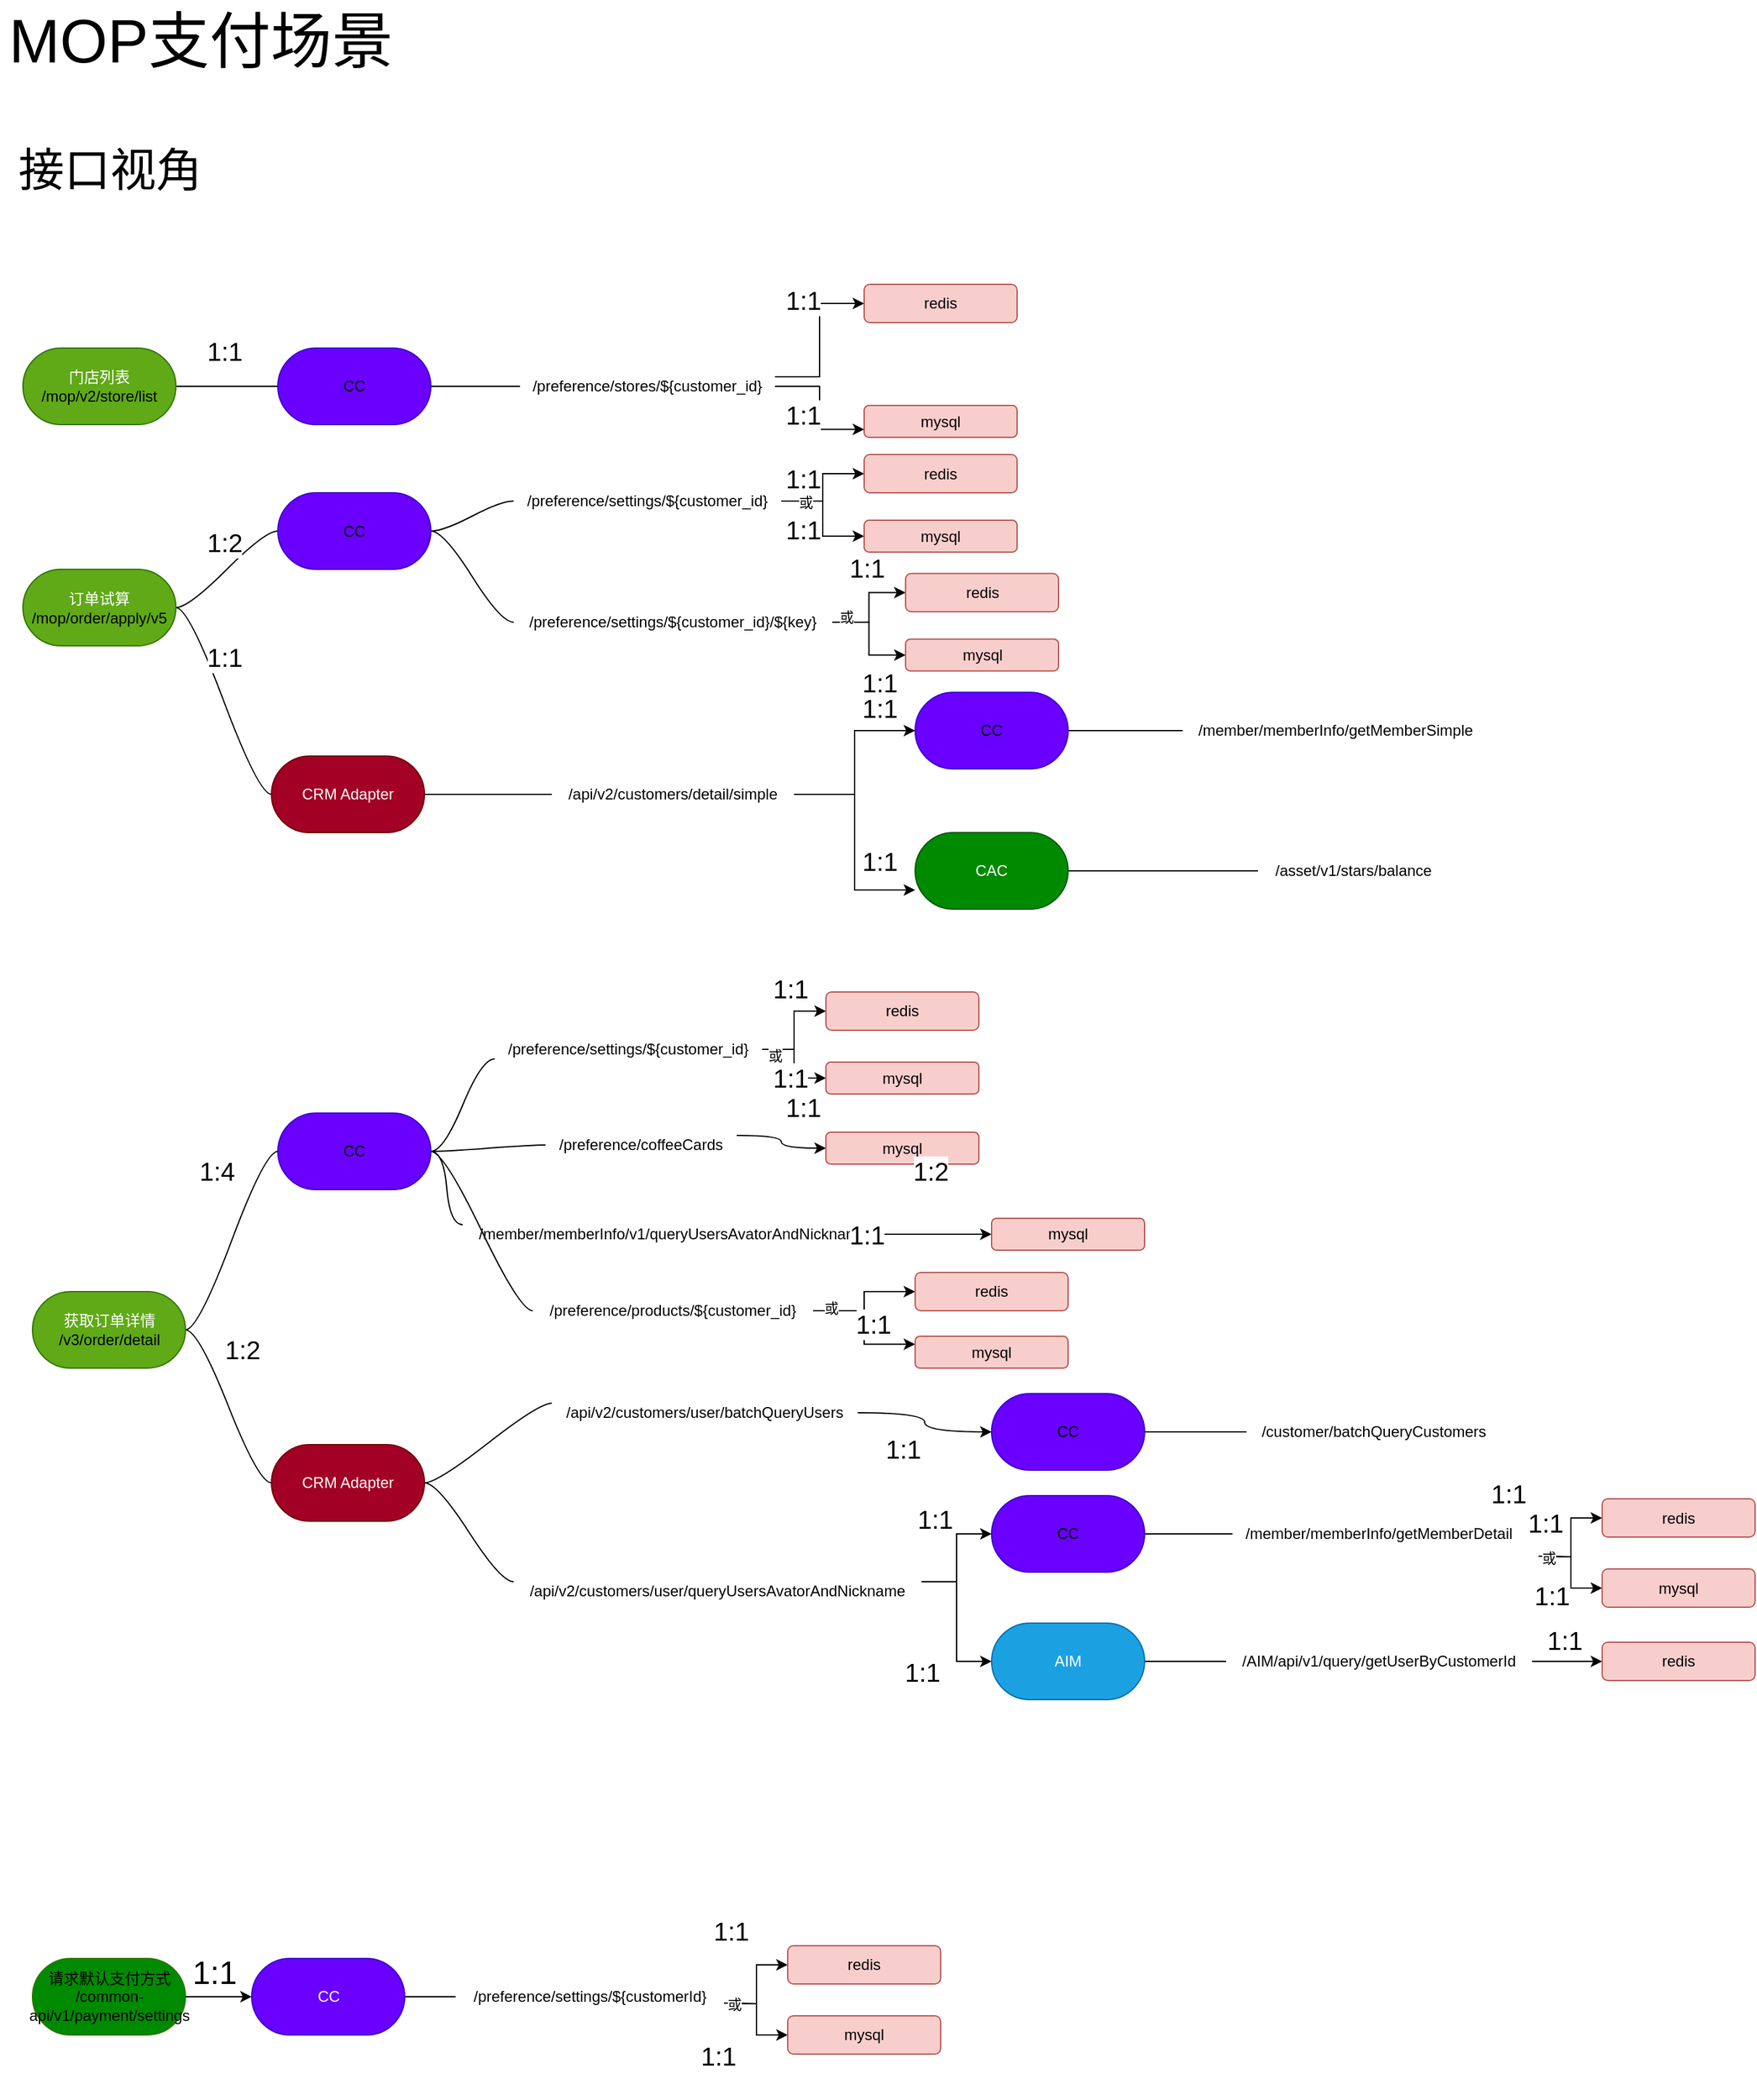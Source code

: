 <mxfile version="24.4.13" type="device">
  <diagram name="第 1 页" id="s1IzWjxTzua_djQo3Kcs">
    <mxGraphModel dx="2405" dy="-143" grid="1" gridSize="10" guides="1" tooltips="1" connect="1" arrows="1" fold="1" page="1" pageScale="1" pageWidth="827" pageHeight="1169" math="0" shadow="0">
      <root>
        <mxCell id="0" />
        <mxCell id="1" parent="0" />
        <mxCell id="RQ_CZgVm_nvkwywkjvJy-1" value="&lt;font style=&quot;font-size: 48px;&quot;&gt;MOP支付场景&lt;/font&gt;" style="text;strokeColor=none;fillColor=none;align=left;verticalAlign=middle;spacingLeft=4;spacingRight=4;overflow=hidden;points=[[0,0.5],[1,0.5]];portConstraint=eastwest;rotatable=0;whiteSpace=wrap;html=1;" vertex="1" parent="1">
          <mxGeometry x="-767.5" y="1277" width="347.5" height="63" as="geometry" />
        </mxCell>
        <mxCell id="RQ_CZgVm_nvkwywkjvJy-2" value="&lt;font style=&quot;font-size: 36px;&quot;&gt;接口视角&lt;/font&gt;" style="text;html=1;align=center;verticalAlign=middle;resizable=0;points=[];autosize=1;strokeColor=none;fillColor=none;" vertex="1" parent="1">
          <mxGeometry x="-767.5" y="1380" width="170" height="60" as="geometry" />
        </mxCell>
        <mxCell id="RQ_CZgVm_nvkwywkjvJy-5" value="" style="edgeStyle=entityRelationEdgeStyle;rounded=0;orthogonalLoop=1;jettySize=auto;html=1;startArrow=none;endArrow=none;segment=10;curved=1;sourcePerimeterSpacing=0;targetPerimeterSpacing=0;" edge="1" parent="1" source="RQ_CZgVm_nvkwywkjvJy-3" target="RQ_CZgVm_nvkwywkjvJy-4">
          <mxGeometry relative="1" as="geometry" />
        </mxCell>
        <mxCell id="RQ_CZgVm_nvkwywkjvJy-3" value="门店列表&lt;div&gt;&lt;font color=&quot;#000000&quot;&gt;/mop/v2/store/list&lt;/font&gt;&lt;/div&gt;" style="whiteSpace=wrap;html=1;rounded=1;arcSize=50;align=center;verticalAlign=middle;strokeWidth=1;autosize=0;spacing=4;treeFolding=1;treeMoving=1;newEdgeStyle={&quot;edgeStyle&quot;:&quot;entityRelationEdgeStyle&quot;,&quot;startArrow&quot;:&quot;none&quot;,&quot;endArrow&quot;:&quot;none&quot;,&quot;segment&quot;:10,&quot;curved&quot;:1,&quot;sourcePerimeterSpacing&quot;:0,&quot;targetPerimeterSpacing&quot;:0};strokeColor=#2D7600;fontFamily=Helvetica;fontSize=12;fontColor=#ffffff;fillColor=#60a917;" vertex="1" parent="1">
          <mxGeometry x="-750" y="1550" width="120" height="60" as="geometry" />
        </mxCell>
        <mxCell id="RQ_CZgVm_nvkwywkjvJy-7" value="" style="edgeStyle=entityRelationEdgeStyle;rounded=0;orthogonalLoop=1;jettySize=auto;html=1;startArrow=none;endArrow=none;segment=10;curved=1;sourcePerimeterSpacing=0;targetPerimeterSpacing=0;" edge="1" parent="1" source="RQ_CZgVm_nvkwywkjvJy-4" target="RQ_CZgVm_nvkwywkjvJy-6">
          <mxGeometry relative="1" as="geometry" />
        </mxCell>
        <mxCell id="RQ_CZgVm_nvkwywkjvJy-4" value="CC" style="whiteSpace=wrap;html=1;rounded=1;arcSize=50;align=center;verticalAlign=middle;strokeWidth=1;autosize=0;spacing=4;treeFolding=1;treeMoving=1;newEdgeStyle={&quot;edgeStyle&quot;:&quot;entityRelationEdgeStyle&quot;,&quot;startArrow&quot;:&quot;none&quot;,&quot;endArrow&quot;:&quot;none&quot;,&quot;segment&quot;:10,&quot;curved&quot;:1,&quot;sourcePerimeterSpacing&quot;:0,&quot;targetPerimeterSpacing&quot;:0};strokeColor=#3700CC;fontFamily=Helvetica;fontSize=12;fontColor=#000000;fillColor=#6a00ff;" vertex="1" parent="1">
          <mxGeometry x="-550" y="1550" width="120" height="60" as="geometry" />
        </mxCell>
        <mxCell id="RQ_CZgVm_nvkwywkjvJy-11" style="edgeStyle=orthogonalEdgeStyle;rounded=0;orthogonalLoop=1;jettySize=auto;html=1;exitX=1;exitY=0.25;exitDx=0;exitDy=0;entryX=0;entryY=0.5;entryDx=0;entryDy=0;" edge="1" parent="1" source="RQ_CZgVm_nvkwywkjvJy-6" target="RQ_CZgVm_nvkwywkjvJy-9">
          <mxGeometry relative="1" as="geometry" />
        </mxCell>
        <mxCell id="RQ_CZgVm_nvkwywkjvJy-22" style="edgeStyle=orthogonalEdgeStyle;rounded=0;orthogonalLoop=1;jettySize=auto;html=1;exitX=1;exitY=0.5;exitDx=0;exitDy=0;entryX=0;entryY=0.75;entryDx=0;entryDy=0;" edge="1" parent="1" source="RQ_CZgVm_nvkwywkjvJy-6" target="RQ_CZgVm_nvkwywkjvJy-21">
          <mxGeometry relative="1" as="geometry" />
        </mxCell>
        <mxCell id="RQ_CZgVm_nvkwywkjvJy-6" value="/preference/stores/${customer_id}" style="text;html=1;align=center;verticalAlign=middle;whiteSpace=wrap;rounded=0;fontFamily=Helvetica;fontSize=12;fontColor=#000000;autosize=1;" vertex="1" parent="1">
          <mxGeometry x="-360" y="1565" width="200" height="30" as="geometry" />
        </mxCell>
        <mxCell id="RQ_CZgVm_nvkwywkjvJy-8" value="&lt;span style=&quot;font-size: 20px;&quot;&gt;1:1&lt;/span&gt;" style="edgeLabel;html=1;align=center;verticalAlign=middle;resizable=0;points=[];" vertex="1" connectable="0" parent="1">
          <mxGeometry x="-624.131" y="2140.0" as="geometry">
            <mxPoint x="32" y="-588" as="offset" />
          </mxGeometry>
        </mxCell>
        <mxCell id="RQ_CZgVm_nvkwywkjvJy-9" value="redis" style="rounded=1;whiteSpace=wrap;html=1;fillColor=#f8cecc;strokeColor=#b85450;" vertex="1" parent="1">
          <mxGeometry x="-90" y="1500" width="120" height="30" as="geometry" />
        </mxCell>
        <mxCell id="RQ_CZgVm_nvkwywkjvJy-20" value="&lt;span style=&quot;font-size: 20px;&quot;&gt;1:1&lt;/span&gt;" style="edgeLabel;html=1;align=center;verticalAlign=middle;resizable=0;points=[];" vertex="1" connectable="0" parent="1">
          <mxGeometry x="-170.001" y="2100.0" as="geometry">
            <mxPoint x="32" y="-588" as="offset" />
          </mxGeometry>
        </mxCell>
        <mxCell id="RQ_CZgVm_nvkwywkjvJy-21" value="mysql" style="rounded=1;whiteSpace=wrap;html=1;fillColor=#f8cecc;strokeColor=#b85450;" vertex="1" parent="1">
          <mxGeometry x="-90" y="1595" width="120" height="25" as="geometry" />
        </mxCell>
        <mxCell id="RQ_CZgVm_nvkwywkjvJy-26" style="edgeStyle=entityRelationEdgeStyle;rounded=0;orthogonalLoop=1;jettySize=auto;html=1;startArrow=none;endArrow=none;segment=10;curved=1;sourcePerimeterSpacing=0;targetPerimeterSpacing=0;exitX=1;exitY=0.5;exitDx=0;exitDy=0;entryX=0;entryY=0.5;entryDx=0;entryDy=0;" edge="1" parent="1" source="RQ_CZgVm_nvkwywkjvJy-23" target="RQ_CZgVm_nvkwywkjvJy-24">
          <mxGeometry relative="1" as="geometry" />
        </mxCell>
        <mxCell id="RQ_CZgVm_nvkwywkjvJy-27" style="edgeStyle=entityRelationEdgeStyle;rounded=0;orthogonalLoop=1;jettySize=auto;html=1;startArrow=none;endArrow=none;segment=10;curved=1;sourcePerimeterSpacing=0;targetPerimeterSpacing=0;exitX=1;exitY=0.5;exitDx=0;exitDy=0;entryX=0;entryY=0.5;entryDx=0;entryDy=0;" edge="1" parent="1" source="RQ_CZgVm_nvkwywkjvJy-23" target="RQ_CZgVm_nvkwywkjvJy-25">
          <mxGeometry relative="1" as="geometry" />
        </mxCell>
        <mxCell id="RQ_CZgVm_nvkwywkjvJy-23" value="&lt;div&gt;订单试算&lt;br&gt;&lt;font color=&quot;#000000&quot;&gt;/mop/order/apply/v5&lt;/font&gt;&lt;br&gt;&lt;/div&gt;" style="whiteSpace=wrap;html=1;rounded=1;arcSize=50;align=center;verticalAlign=middle;strokeWidth=1;autosize=0;spacing=4;treeFolding=1;treeMoving=1;newEdgeStyle={&quot;edgeStyle&quot;:&quot;entityRelationEdgeStyle&quot;,&quot;startArrow&quot;:&quot;none&quot;,&quot;endArrow&quot;:&quot;none&quot;,&quot;segment&quot;:10,&quot;curved&quot;:1,&quot;sourcePerimeterSpacing&quot;:0,&quot;targetPerimeterSpacing&quot;:0};strokeColor=#2D7600;fontFamily=Helvetica;fontSize=12;fontColor=#ffffff;fillColor=#60a917;" vertex="1" parent="1">
          <mxGeometry x="-750" y="1723.5" width="120" height="60" as="geometry" />
        </mxCell>
        <mxCell id="RQ_CZgVm_nvkwywkjvJy-32" style="edgeStyle=entityRelationEdgeStyle;rounded=0;orthogonalLoop=1;jettySize=auto;html=1;startArrow=none;endArrow=none;segment=10;curved=1;sourcePerimeterSpacing=0;targetPerimeterSpacing=0;exitX=1;exitY=0.5;exitDx=0;exitDy=0;entryX=0;entryY=0.5;entryDx=0;entryDy=0;" edge="1" parent="1" source="RQ_CZgVm_nvkwywkjvJy-24" target="RQ_CZgVm_nvkwywkjvJy-30">
          <mxGeometry relative="1" as="geometry" />
        </mxCell>
        <mxCell id="RQ_CZgVm_nvkwywkjvJy-33" style="edgeStyle=entityRelationEdgeStyle;rounded=0;orthogonalLoop=1;jettySize=auto;html=1;startArrow=none;endArrow=none;segment=10;curved=1;sourcePerimeterSpacing=0;targetPerimeterSpacing=0;exitX=1;exitY=0.5;exitDx=0;exitDy=0;" edge="1" parent="1" source="RQ_CZgVm_nvkwywkjvJy-24" target="RQ_CZgVm_nvkwywkjvJy-31">
          <mxGeometry relative="1" as="geometry" />
        </mxCell>
        <mxCell id="RQ_CZgVm_nvkwywkjvJy-24" value="CC" style="whiteSpace=wrap;html=1;rounded=1;arcSize=50;align=center;verticalAlign=middle;strokeWidth=1;autosize=0;spacing=4;treeFolding=1;treeMoving=1;newEdgeStyle={&quot;edgeStyle&quot;:&quot;entityRelationEdgeStyle&quot;,&quot;startArrow&quot;:&quot;none&quot;,&quot;endArrow&quot;:&quot;none&quot;,&quot;segment&quot;:10,&quot;curved&quot;:1,&quot;sourcePerimeterSpacing&quot;:0,&quot;targetPerimeterSpacing&quot;:0};strokeColor=#3700CC;fontFamily=Helvetica;fontSize=12;fontColor=#000000;fillColor=#6a00ff;" vertex="1" parent="1">
          <mxGeometry x="-550" y="1663.5" width="120" height="60" as="geometry" />
        </mxCell>
        <mxCell id="RQ_CZgVm_nvkwywkjvJy-60" style="edgeStyle=entityRelationEdgeStyle;rounded=0;orthogonalLoop=1;jettySize=auto;html=1;startArrow=none;endArrow=none;segment=10;curved=1;sourcePerimeterSpacing=0;targetPerimeterSpacing=0;exitX=1;exitY=0.5;exitDx=0;exitDy=0;entryX=0;entryY=0.5;entryDx=0;entryDy=0;" edge="1" parent="1" source="RQ_CZgVm_nvkwywkjvJy-25" target="RQ_CZgVm_nvkwywkjvJy-59">
          <mxGeometry relative="1" as="geometry" />
        </mxCell>
        <mxCell id="RQ_CZgVm_nvkwywkjvJy-25" value="CRM Adapter" style="whiteSpace=wrap;html=1;rounded=1;arcSize=50;align=center;verticalAlign=middle;strokeWidth=1;autosize=0;spacing=4;treeFolding=1;treeMoving=1;newEdgeStyle={&quot;edgeStyle&quot;:&quot;entityRelationEdgeStyle&quot;,&quot;startArrow&quot;:&quot;none&quot;,&quot;endArrow&quot;:&quot;none&quot;,&quot;segment&quot;:10,&quot;curved&quot;:1,&quot;sourcePerimeterSpacing&quot;:0,&quot;targetPerimeterSpacing&quot;:0};strokeColor=#6F0000;fontFamily=Helvetica;fontSize=12;fontColor=#ffffff;fillColor=#a20025;" vertex="1" parent="1">
          <mxGeometry x="-555" y="1870" width="120" height="60" as="geometry" />
        </mxCell>
        <mxCell id="RQ_CZgVm_nvkwywkjvJy-28" value="&lt;span style=&quot;font-size: 20px;&quot;&gt;1:2&lt;/span&gt;" style="edgeLabel;html=1;align=center;verticalAlign=middle;resizable=0;points=[];" vertex="1" connectable="0" parent="1">
          <mxGeometry x="-624.131" y="2290.0" as="geometry">
            <mxPoint x="32" y="-588" as="offset" />
          </mxGeometry>
        </mxCell>
        <mxCell id="RQ_CZgVm_nvkwywkjvJy-29" value="&lt;span style=&quot;font-size: 20px;&quot;&gt;1:1&lt;/span&gt;" style="edgeLabel;html=1;align=center;verticalAlign=middle;resizable=0;points=[];" vertex="1" connectable="0" parent="1">
          <mxGeometry x="-624.131" y="2380.0" as="geometry">
            <mxPoint x="32" y="-588" as="offset" />
          </mxGeometry>
        </mxCell>
        <mxCell id="RQ_CZgVm_nvkwywkjvJy-36" style="edgeStyle=orthogonalEdgeStyle;rounded=0;orthogonalLoop=1;jettySize=auto;html=1;exitX=1;exitY=0.5;exitDx=0;exitDy=0;entryX=0;entryY=0.5;entryDx=0;entryDy=0;" edge="1" parent="1" source="RQ_CZgVm_nvkwywkjvJy-30" target="RQ_CZgVm_nvkwywkjvJy-34">
          <mxGeometry relative="1" as="geometry" />
        </mxCell>
        <mxCell id="RQ_CZgVm_nvkwywkjvJy-39" style="edgeStyle=orthogonalEdgeStyle;rounded=0;orthogonalLoop=1;jettySize=auto;html=1;exitX=1;exitY=0.5;exitDx=0;exitDy=0;" edge="1" parent="1" source="RQ_CZgVm_nvkwywkjvJy-30" target="RQ_CZgVm_nvkwywkjvJy-35">
          <mxGeometry relative="1" as="geometry" />
        </mxCell>
        <mxCell id="RQ_CZgVm_nvkwywkjvJy-43" value="或" style="edgeLabel;html=1;align=center;verticalAlign=middle;resizable=0;points=[];" vertex="1" connectable="0" parent="RQ_CZgVm_nvkwywkjvJy-39">
          <mxGeometry x="-0.617" y="-1" relative="1" as="geometry">
            <mxPoint x="1" as="offset" />
          </mxGeometry>
        </mxCell>
        <mxCell id="RQ_CZgVm_nvkwywkjvJy-30" value="/preference/settings/${customer_id}" style="text;html=1;align=center;verticalAlign=middle;whiteSpace=wrap;rounded=0;fontFamily=Helvetica;fontSize=12;fontColor=#000000;autosize=1;" vertex="1" parent="1">
          <mxGeometry x="-365" y="1655" width="210" height="30" as="geometry" />
        </mxCell>
        <mxCell id="RQ_CZgVm_nvkwywkjvJy-54" value="" style="edgeStyle=orthogonalEdgeStyle;rounded=0;orthogonalLoop=1;jettySize=auto;html=1;" edge="1" parent="1" source="RQ_CZgVm_nvkwywkjvJy-31" target="RQ_CZgVm_nvkwywkjvJy-53">
          <mxGeometry relative="1" as="geometry" />
        </mxCell>
        <mxCell id="RQ_CZgVm_nvkwywkjvJy-55" style="edgeStyle=orthogonalEdgeStyle;rounded=0;orthogonalLoop=1;jettySize=auto;html=1;exitX=1;exitY=0.5;exitDx=0;exitDy=0;" edge="1" parent="1" source="RQ_CZgVm_nvkwywkjvJy-31" target="RQ_CZgVm_nvkwywkjvJy-52">
          <mxGeometry relative="1" as="geometry" />
        </mxCell>
        <mxCell id="RQ_CZgVm_nvkwywkjvJy-58" value="或" style="edgeLabel;html=1;align=center;verticalAlign=middle;resizable=0;points=[];" vertex="1" connectable="0" parent="RQ_CZgVm_nvkwywkjvJy-55">
          <mxGeometry x="-0.752" y="4" relative="1" as="geometry">
            <mxPoint x="1" as="offset" />
          </mxGeometry>
        </mxCell>
        <mxCell id="RQ_CZgVm_nvkwywkjvJy-31" value="/preference/settings/${customer_id}/${key}" style="text;html=1;align=center;verticalAlign=middle;whiteSpace=wrap;rounded=0;fontFamily=Helvetica;fontSize=12;fontColor=#000000;autosize=1;" vertex="1" parent="1">
          <mxGeometry x="-365" y="1750" width="250" height="30" as="geometry" />
        </mxCell>
        <mxCell id="RQ_CZgVm_nvkwywkjvJy-34" value="redis" style="rounded=1;whiteSpace=wrap;html=1;fillColor=#f8cecc;strokeColor=#b85450;" vertex="1" parent="1">
          <mxGeometry x="-90" y="1633.5" width="120" height="30" as="geometry" />
        </mxCell>
        <mxCell id="RQ_CZgVm_nvkwywkjvJy-35" value="mysql" style="rounded=1;whiteSpace=wrap;html=1;fillColor=#f8cecc;strokeColor=#b85450;" vertex="1" parent="1">
          <mxGeometry x="-90" y="1685" width="120" height="25" as="geometry" />
        </mxCell>
        <mxCell id="RQ_CZgVm_nvkwywkjvJy-40" value="&lt;span style=&quot;font-size: 20px;&quot;&gt;1:1&lt;/span&gt;" style="edgeLabel;html=1;align=center;verticalAlign=middle;resizable=0;points=[];" vertex="1" connectable="0" parent="1">
          <mxGeometry x="-170.001" y="2190.0" as="geometry">
            <mxPoint x="32" y="-588" as="offset" />
          </mxGeometry>
        </mxCell>
        <mxCell id="RQ_CZgVm_nvkwywkjvJy-41" value="&lt;span style=&quot;font-size: 20px;&quot;&gt;1:1&lt;/span&gt;" style="edgeLabel;html=1;align=center;verticalAlign=middle;resizable=0;points=[];" vertex="1" connectable="0" parent="1">
          <mxGeometry x="-170.001" y="2240.0" as="geometry">
            <mxPoint x="32" y="-588" as="offset" />
          </mxGeometry>
        </mxCell>
        <mxCell id="RQ_CZgVm_nvkwywkjvJy-42" value="&lt;span style=&quot;font-size: 20px;&quot;&gt;1:1&lt;/span&gt;" style="edgeLabel;html=1;align=center;verticalAlign=middle;resizable=0;points=[];" vertex="1" connectable="0" parent="1">
          <mxGeometry x="-170.001" y="2280.0" as="geometry">
            <mxPoint x="32" y="-588" as="offset" />
          </mxGeometry>
        </mxCell>
        <mxCell id="RQ_CZgVm_nvkwywkjvJy-52" value="redis" style="rounded=1;whiteSpace=wrap;html=1;fillColor=#f8cecc;strokeColor=#b85450;" vertex="1" parent="1">
          <mxGeometry x="-57.5" y="1726.75" width="120" height="30" as="geometry" />
        </mxCell>
        <mxCell id="RQ_CZgVm_nvkwywkjvJy-53" value="mysql" style="rounded=1;whiteSpace=wrap;html=1;fillColor=#f8cecc;strokeColor=#b85450;" vertex="1" parent="1">
          <mxGeometry x="-57.5" y="1778.25" width="120" height="25" as="geometry" />
        </mxCell>
        <mxCell id="RQ_CZgVm_nvkwywkjvJy-56" value="&lt;span style=&quot;font-size: 20px;&quot;&gt;1:1&lt;/span&gt;" style="edgeLabel;html=1;align=center;verticalAlign=middle;resizable=0;points=[];" vertex="1" connectable="0" parent="1">
          <mxGeometry x="-120.001" y="2310.0" as="geometry">
            <mxPoint x="32" y="-588" as="offset" />
          </mxGeometry>
        </mxCell>
        <mxCell id="RQ_CZgVm_nvkwywkjvJy-57" value="&lt;span style=&quot;font-size: 20px;&quot;&gt;1:1&lt;/span&gt;" style="edgeLabel;html=1;align=center;verticalAlign=middle;resizable=0;points=[];" vertex="1" connectable="0" parent="1">
          <mxGeometry x="-110.001" y="2400.0" as="geometry">
            <mxPoint x="32" y="-588" as="offset" />
          </mxGeometry>
        </mxCell>
        <mxCell id="RQ_CZgVm_nvkwywkjvJy-63" style="edgeStyle=orthogonalEdgeStyle;rounded=0;orthogonalLoop=1;jettySize=auto;html=1;exitX=1;exitY=0.5;exitDx=0;exitDy=0;entryX=0;entryY=0.5;entryDx=0;entryDy=0;" edge="1" parent="1" source="RQ_CZgVm_nvkwywkjvJy-59" target="RQ_CZgVm_nvkwywkjvJy-61">
          <mxGeometry relative="1" as="geometry" />
        </mxCell>
        <mxCell id="RQ_CZgVm_nvkwywkjvJy-64" style="edgeStyle=orthogonalEdgeStyle;rounded=0;orthogonalLoop=1;jettySize=auto;html=1;exitX=1;exitY=0.5;exitDx=0;exitDy=0;entryX=0;entryY=0.75;entryDx=0;entryDy=0;" edge="1" parent="1" source="RQ_CZgVm_nvkwywkjvJy-59" target="RQ_CZgVm_nvkwywkjvJy-62">
          <mxGeometry relative="1" as="geometry" />
        </mxCell>
        <mxCell id="RQ_CZgVm_nvkwywkjvJy-59" value="/api/v2/customers/detail/simple" style="text;html=1;align=center;verticalAlign=middle;whiteSpace=wrap;rounded=0;fontFamily=Helvetica;fontSize=12;fontColor=#000000;autosize=1;" vertex="1" parent="1">
          <mxGeometry x="-335" y="1885" width="190" height="30" as="geometry" />
        </mxCell>
        <mxCell id="RQ_CZgVm_nvkwywkjvJy-66" style="edgeStyle=entityRelationEdgeStyle;rounded=0;orthogonalLoop=1;jettySize=auto;html=1;startArrow=none;endArrow=none;segment=10;curved=1;sourcePerimeterSpacing=0;targetPerimeterSpacing=0;exitX=1;exitY=0.5;exitDx=0;exitDy=0;entryX=0;entryY=0.5;entryDx=0;entryDy=0;" edge="1" parent="1" source="RQ_CZgVm_nvkwywkjvJy-61" target="RQ_CZgVm_nvkwywkjvJy-65">
          <mxGeometry relative="1" as="geometry" />
        </mxCell>
        <mxCell id="RQ_CZgVm_nvkwywkjvJy-61" value="CC" style="whiteSpace=wrap;html=1;rounded=1;arcSize=50;align=center;verticalAlign=middle;strokeWidth=1;autosize=0;spacing=4;treeFolding=1;treeMoving=1;newEdgeStyle={&quot;edgeStyle&quot;:&quot;entityRelationEdgeStyle&quot;,&quot;startArrow&quot;:&quot;none&quot;,&quot;endArrow&quot;:&quot;none&quot;,&quot;segment&quot;:10,&quot;curved&quot;:1,&quot;sourcePerimeterSpacing&quot;:0,&quot;targetPerimeterSpacing&quot;:0};strokeColor=#3700CC;fontFamily=Helvetica;fontSize=12;fontColor=#000000;fillColor=#6a00ff;" vertex="1" parent="1">
          <mxGeometry x="-50" y="1820" width="120" height="60" as="geometry" />
        </mxCell>
        <mxCell id="RQ_CZgVm_nvkwywkjvJy-68" style="edgeStyle=entityRelationEdgeStyle;rounded=0;orthogonalLoop=1;jettySize=auto;html=1;startArrow=none;endArrow=none;segment=10;curved=1;sourcePerimeterSpacing=0;targetPerimeterSpacing=0;exitX=1;exitY=0.5;exitDx=0;exitDy=0;" edge="1" parent="1" source="RQ_CZgVm_nvkwywkjvJy-62" target="RQ_CZgVm_nvkwywkjvJy-67">
          <mxGeometry relative="1" as="geometry" />
        </mxCell>
        <mxCell id="RQ_CZgVm_nvkwywkjvJy-62" value="CAC" style="whiteSpace=wrap;html=1;rounded=1;arcSize=50;align=center;verticalAlign=middle;strokeWidth=1;autosize=0;spacing=4;treeFolding=1;treeMoving=1;newEdgeStyle={&quot;edgeStyle&quot;:&quot;entityRelationEdgeStyle&quot;,&quot;startArrow&quot;:&quot;none&quot;,&quot;endArrow&quot;:&quot;none&quot;,&quot;segment&quot;:10,&quot;curved&quot;:1,&quot;sourcePerimeterSpacing&quot;:0,&quot;targetPerimeterSpacing&quot;:0};strokeColor=#005700;fontFamily=Helvetica;fontSize=12;fontColor=#ffffff;fillColor=#008a00;" vertex="1" parent="1">
          <mxGeometry x="-50" y="1930" width="120" height="60" as="geometry" />
        </mxCell>
        <mxCell id="RQ_CZgVm_nvkwywkjvJy-65" value="/member/memberInfo/getMemberSimple" style="text;html=1;align=center;verticalAlign=middle;whiteSpace=wrap;rounded=0;fontFamily=Helvetica;fontSize=12;fontColor=#000000;autosize=1;" vertex="1" parent="1">
          <mxGeometry x="160" y="1835" width="240" height="30" as="geometry" />
        </mxCell>
        <mxCell id="RQ_CZgVm_nvkwywkjvJy-67" value="/asset/v1/stars/balance" style="text;html=1;align=center;verticalAlign=middle;whiteSpace=wrap;rounded=0;fontFamily=Helvetica;fontSize=12;fontColor=#000000;autosize=1;" vertex="1" parent="1">
          <mxGeometry x="219" y="1945" width="150" height="30" as="geometry" />
        </mxCell>
        <mxCell id="RQ_CZgVm_nvkwywkjvJy-69" value="&lt;span style=&quot;font-size: 20px;&quot;&gt;1:1&lt;/span&gt;" style="edgeLabel;html=1;align=center;verticalAlign=middle;resizable=0;points=[];" vertex="1" connectable="0" parent="1">
          <mxGeometry x="-110.001" y="2420.0" as="geometry">
            <mxPoint x="32" y="-588" as="offset" />
          </mxGeometry>
        </mxCell>
        <mxCell id="RQ_CZgVm_nvkwywkjvJy-70" value="&lt;span style=&quot;font-size: 20px;&quot;&gt;1:1&lt;/span&gt;" style="edgeLabel;html=1;align=center;verticalAlign=middle;resizable=0;points=[];" vertex="1" connectable="0" parent="1">
          <mxGeometry x="-110.001" y="2540.0" as="geometry">
            <mxPoint x="32" y="-588" as="offset" />
          </mxGeometry>
        </mxCell>
        <mxCell id="RQ_CZgVm_nvkwywkjvJy-73" style="edgeStyle=entityRelationEdgeStyle;rounded=0;orthogonalLoop=1;jettySize=auto;html=1;startArrow=none;endArrow=none;segment=10;curved=1;sourcePerimeterSpacing=0;targetPerimeterSpacing=0;exitX=1;exitY=0.5;exitDx=0;exitDy=0;" edge="1" parent="1" source="RQ_CZgVm_nvkwywkjvJy-71" target="RQ_CZgVm_nvkwywkjvJy-72">
          <mxGeometry relative="1" as="geometry" />
        </mxCell>
        <mxCell id="RQ_CZgVm_nvkwywkjvJy-108" style="edgeStyle=entityRelationEdgeStyle;rounded=0;orthogonalLoop=1;jettySize=auto;html=1;startArrow=none;endArrow=none;segment=10;curved=1;sourcePerimeterSpacing=0;targetPerimeterSpacing=0;exitX=1;exitY=0.5;exitDx=0;exitDy=0;entryX=0;entryY=0.5;entryDx=0;entryDy=0;" edge="1" parent="1" source="RQ_CZgVm_nvkwywkjvJy-71" target="RQ_CZgVm_nvkwywkjvJy-76">
          <mxGeometry relative="1" as="geometry" />
        </mxCell>
        <mxCell id="RQ_CZgVm_nvkwywkjvJy-71" value="&lt;div&gt;获取订单详情&lt;div&gt;&lt;font color=&quot;#000000&quot;&gt;/v3/order/detail&lt;/font&gt;&lt;/div&gt;&lt;/div&gt;" style="whiteSpace=wrap;html=1;rounded=1;arcSize=50;align=center;verticalAlign=middle;strokeWidth=1;autosize=0;spacing=4;treeFolding=1;treeMoving=1;newEdgeStyle={&quot;edgeStyle&quot;:&quot;entityRelationEdgeStyle&quot;,&quot;startArrow&quot;:&quot;none&quot;,&quot;endArrow&quot;:&quot;none&quot;,&quot;segment&quot;:10,&quot;curved&quot;:1,&quot;sourcePerimeterSpacing&quot;:0,&quot;targetPerimeterSpacing&quot;:0};strokeColor=#2D7600;fontFamily=Helvetica;fontSize=12;fontColor=#ffffff;fillColor=#60a917;" vertex="1" parent="1">
          <mxGeometry x="-742.5" y="2290" width="120" height="60" as="geometry" />
        </mxCell>
        <mxCell id="RQ_CZgVm_nvkwywkjvJy-82" style="edgeStyle=entityRelationEdgeStyle;rounded=0;orthogonalLoop=1;jettySize=auto;html=1;startArrow=none;endArrow=none;segment=10;curved=1;sourcePerimeterSpacing=0;targetPerimeterSpacing=0;exitX=1;exitY=0.5;exitDx=0;exitDy=0;entryX=0;entryY=0.75;entryDx=0;entryDy=0;" edge="1" parent="1" source="RQ_CZgVm_nvkwywkjvJy-72" target="RQ_CZgVm_nvkwywkjvJy-77">
          <mxGeometry relative="1" as="geometry" />
        </mxCell>
        <mxCell id="RQ_CZgVm_nvkwywkjvJy-83" style="edgeStyle=entityRelationEdgeStyle;rounded=0;orthogonalLoop=1;jettySize=auto;html=1;startArrow=none;endArrow=none;segment=10;curved=1;sourcePerimeterSpacing=0;targetPerimeterSpacing=0;exitX=1;exitY=0.5;exitDx=0;exitDy=0;entryX=0;entryY=0.5;entryDx=0;entryDy=0;" edge="1" parent="1" source="RQ_CZgVm_nvkwywkjvJy-72" target="RQ_CZgVm_nvkwywkjvJy-79">
          <mxGeometry relative="1" as="geometry" />
        </mxCell>
        <mxCell id="RQ_CZgVm_nvkwywkjvJy-84" style="edgeStyle=entityRelationEdgeStyle;rounded=0;orthogonalLoop=1;jettySize=auto;html=1;startArrow=none;endArrow=none;segment=10;curved=1;sourcePerimeterSpacing=0;targetPerimeterSpacing=0;exitX=1;exitY=0.5;exitDx=0;exitDy=0;entryX=0;entryY=0.25;entryDx=0;entryDy=0;" edge="1" parent="1" source="RQ_CZgVm_nvkwywkjvJy-72" target="RQ_CZgVm_nvkwywkjvJy-80">
          <mxGeometry relative="1" as="geometry" />
        </mxCell>
        <mxCell id="RQ_CZgVm_nvkwywkjvJy-85" style="edgeStyle=entityRelationEdgeStyle;rounded=0;orthogonalLoop=1;jettySize=auto;html=1;startArrow=none;endArrow=none;segment=10;curved=1;sourcePerimeterSpacing=0;targetPerimeterSpacing=0;exitX=1;exitY=0.5;exitDx=0;exitDy=0;entryX=0;entryY=0.5;entryDx=0;entryDy=0;" edge="1" parent="1" source="RQ_CZgVm_nvkwywkjvJy-72" target="RQ_CZgVm_nvkwywkjvJy-81">
          <mxGeometry relative="1" as="geometry">
            <Array as="points">
              <mxPoint x="-430" y="2290" />
              <mxPoint x="-450" y="2335" />
            </Array>
          </mxGeometry>
        </mxCell>
        <mxCell id="RQ_CZgVm_nvkwywkjvJy-72" value="CC" style="whiteSpace=wrap;html=1;rounded=1;arcSize=50;align=center;verticalAlign=middle;strokeWidth=1;autosize=0;spacing=4;treeFolding=1;treeMoving=1;newEdgeStyle={&quot;edgeStyle&quot;:&quot;entityRelationEdgeStyle&quot;,&quot;startArrow&quot;:&quot;none&quot;,&quot;endArrow&quot;:&quot;none&quot;,&quot;segment&quot;:10,&quot;curved&quot;:1,&quot;sourcePerimeterSpacing&quot;:0,&quot;targetPerimeterSpacing&quot;:0};strokeColor=#3700CC;fontFamily=Helvetica;fontSize=12;fontColor=#000000;fillColor=#6a00ff;" vertex="1" parent="1">
          <mxGeometry x="-550" y="2150" width="120" height="60" as="geometry" />
        </mxCell>
        <mxCell id="RQ_CZgVm_nvkwywkjvJy-74" value="&lt;span style=&quot;font-size: 20px;&quot;&gt;1:4&lt;/span&gt;" style="edgeLabel;html=1;align=center;verticalAlign=middle;resizable=0;points=[];" vertex="1" connectable="0" parent="1">
          <mxGeometry x="-630.001" y="2783.0" as="geometry">
            <mxPoint x="32" y="-588" as="offset" />
          </mxGeometry>
        </mxCell>
        <mxCell id="RQ_CZgVm_nvkwywkjvJy-112" style="edgeStyle=entityRelationEdgeStyle;rounded=0;orthogonalLoop=1;jettySize=auto;html=1;startArrow=none;endArrow=none;segment=10;curved=1;sourcePerimeterSpacing=0;targetPerimeterSpacing=0;exitX=1;exitY=0.5;exitDx=0;exitDy=0;entryX=0;entryY=0.25;entryDx=0;entryDy=0;" edge="1" parent="1" source="RQ_CZgVm_nvkwywkjvJy-76" target="RQ_CZgVm_nvkwywkjvJy-110">
          <mxGeometry relative="1" as="geometry" />
        </mxCell>
        <mxCell id="RQ_CZgVm_nvkwywkjvJy-113" style="edgeStyle=entityRelationEdgeStyle;rounded=0;orthogonalLoop=1;jettySize=auto;html=1;startArrow=none;endArrow=none;segment=10;curved=1;sourcePerimeterSpacing=0;targetPerimeterSpacing=0;exitX=1;exitY=0.5;exitDx=0;exitDy=0;entryX=0;entryY=0.25;entryDx=0;entryDy=0;" edge="1" parent="1" source="RQ_CZgVm_nvkwywkjvJy-76" target="RQ_CZgVm_nvkwywkjvJy-111">
          <mxGeometry relative="1" as="geometry" />
        </mxCell>
        <mxCell id="RQ_CZgVm_nvkwywkjvJy-76" value="CRM Adapter" style="whiteSpace=wrap;html=1;rounded=1;arcSize=50;align=center;verticalAlign=middle;strokeWidth=1;autosize=0;spacing=4;treeFolding=1;treeMoving=1;newEdgeStyle={&quot;edgeStyle&quot;:&quot;entityRelationEdgeStyle&quot;,&quot;startArrow&quot;:&quot;none&quot;,&quot;endArrow&quot;:&quot;none&quot;,&quot;segment&quot;:10,&quot;curved&quot;:1,&quot;sourcePerimeterSpacing&quot;:0,&quot;targetPerimeterSpacing&quot;:0};strokeColor=#6F0000;fontFamily=Helvetica;fontSize=12;fontColor=#ffffff;fillColor=#a20025;" vertex="1" parent="1">
          <mxGeometry x="-555" y="2410" width="120" height="60" as="geometry" />
        </mxCell>
        <mxCell id="RQ_CZgVm_nvkwywkjvJy-89" style="edgeStyle=orthogonalEdgeStyle;rounded=0;orthogonalLoop=1;jettySize=auto;html=1;exitX=1;exitY=0.5;exitDx=0;exitDy=0;entryX=0;entryY=0.5;entryDx=0;entryDy=0;" edge="1" parent="1" source="RQ_CZgVm_nvkwywkjvJy-77" target="RQ_CZgVm_nvkwywkjvJy-87">
          <mxGeometry relative="1" as="geometry" />
        </mxCell>
        <mxCell id="RQ_CZgVm_nvkwywkjvJy-90" style="edgeStyle=orthogonalEdgeStyle;rounded=0;orthogonalLoop=1;jettySize=auto;html=1;exitX=1;exitY=0.5;exitDx=0;exitDy=0;entryX=0;entryY=0.5;entryDx=0;entryDy=0;" edge="1" parent="1" source="RQ_CZgVm_nvkwywkjvJy-77" target="RQ_CZgVm_nvkwywkjvJy-88">
          <mxGeometry relative="1" as="geometry" />
        </mxCell>
        <mxCell id="RQ_CZgVm_nvkwywkjvJy-93" value="或" style="edgeLabel;html=1;align=center;verticalAlign=middle;resizable=0;points=[];" vertex="1" connectable="0" parent="RQ_CZgVm_nvkwywkjvJy-90">
          <mxGeometry x="-0.734" y="-5" relative="1" as="geometry">
            <mxPoint as="offset" />
          </mxGeometry>
        </mxCell>
        <mxCell id="RQ_CZgVm_nvkwywkjvJy-77" value="/preference/settings/${customer_id}" style="text;html=1;align=center;verticalAlign=middle;whiteSpace=wrap;rounded=0;fontFamily=Helvetica;fontSize=12;fontColor=#000000;autosize=1;" vertex="1" parent="1">
          <mxGeometry x="-380" y="2085" width="210" height="30" as="geometry" />
        </mxCell>
        <mxCell id="RQ_CZgVm_nvkwywkjvJy-95" style="edgeStyle=orthogonalEdgeStyle;rounded=0;orthogonalLoop=1;jettySize=auto;html=1;exitX=1;exitY=0.25;exitDx=0;exitDy=0;entryX=0;entryY=0.5;entryDx=0;entryDy=0;curved=1;" edge="1" parent="1" source="RQ_CZgVm_nvkwywkjvJy-79" target="RQ_CZgVm_nvkwywkjvJy-94">
          <mxGeometry relative="1" as="geometry" />
        </mxCell>
        <mxCell id="RQ_CZgVm_nvkwywkjvJy-79" value="/preference/coffeeCards" style="text;html=1;align=center;verticalAlign=middle;whiteSpace=wrap;rounded=0;fontFamily=Helvetica;fontSize=12;fontColor=#000000;autosize=1;" vertex="1" parent="1">
          <mxGeometry x="-340" y="2160" width="150" height="30" as="geometry" />
        </mxCell>
        <mxCell id="RQ_CZgVm_nvkwywkjvJy-99" style="edgeStyle=orthogonalEdgeStyle;rounded=0;orthogonalLoop=1;jettySize=auto;html=1;exitX=1;exitY=0.5;exitDx=0;exitDy=0;" edge="1" parent="1" source="RQ_CZgVm_nvkwywkjvJy-80" target="RQ_CZgVm_nvkwywkjvJy-98">
          <mxGeometry relative="1" as="geometry" />
        </mxCell>
        <mxCell id="RQ_CZgVm_nvkwywkjvJy-80" value="/member/memberInfo/v1/queryUsersAvatorAndNickname" style="text;html=1;align=center;verticalAlign=middle;whiteSpace=wrap;rounded=0;fontFamily=Helvetica;fontSize=12;fontColor=#000000;autosize=1;" vertex="1" parent="1">
          <mxGeometry x="-405" y="2230" width="330" height="30" as="geometry" />
        </mxCell>
        <mxCell id="RQ_CZgVm_nvkwywkjvJy-103" style="edgeStyle=orthogonalEdgeStyle;rounded=0;orthogonalLoop=1;jettySize=auto;html=1;exitX=1;exitY=0.5;exitDx=0;exitDy=0;entryX=0;entryY=0.5;entryDx=0;entryDy=0;" edge="1" parent="1" source="RQ_CZgVm_nvkwywkjvJy-81" target="RQ_CZgVm_nvkwywkjvJy-101">
          <mxGeometry relative="1" as="geometry" />
        </mxCell>
        <mxCell id="RQ_CZgVm_nvkwywkjvJy-104" style="edgeStyle=orthogonalEdgeStyle;rounded=0;orthogonalLoop=1;jettySize=auto;html=1;exitX=1;exitY=0.5;exitDx=0;exitDy=0;entryX=0;entryY=0.25;entryDx=0;entryDy=0;" edge="1" parent="1" source="RQ_CZgVm_nvkwywkjvJy-81" target="RQ_CZgVm_nvkwywkjvJy-102">
          <mxGeometry relative="1" as="geometry" />
        </mxCell>
        <mxCell id="RQ_CZgVm_nvkwywkjvJy-107" value="或" style="edgeLabel;html=1;align=center;verticalAlign=middle;resizable=0;points=[];" vertex="1" connectable="0" parent="RQ_CZgVm_nvkwywkjvJy-104">
          <mxGeometry x="-0.732" y="2" relative="1" as="geometry">
            <mxPoint as="offset" />
          </mxGeometry>
        </mxCell>
        <mxCell id="RQ_CZgVm_nvkwywkjvJy-81" value="/preference/products/${customer_id}" style="text;html=1;align=center;verticalAlign=middle;whiteSpace=wrap;rounded=0;fontFamily=Helvetica;fontSize=12;fontColor=#000000;autosize=1;" vertex="1" parent="1">
          <mxGeometry x="-350" y="2290" width="220" height="30" as="geometry" />
        </mxCell>
        <mxCell id="RQ_CZgVm_nvkwywkjvJy-87" value="redis" style="rounded=1;whiteSpace=wrap;html=1;fillColor=#f8cecc;strokeColor=#b85450;" vertex="1" parent="1">
          <mxGeometry x="-120" y="2055" width="120" height="30" as="geometry" />
        </mxCell>
        <mxCell id="RQ_CZgVm_nvkwywkjvJy-88" value="mysql" style="rounded=1;whiteSpace=wrap;html=1;fillColor=#f8cecc;strokeColor=#b85450;" vertex="1" parent="1">
          <mxGeometry x="-120" y="2110" width="120" height="25" as="geometry" />
        </mxCell>
        <mxCell id="RQ_CZgVm_nvkwywkjvJy-91" value="&lt;span style=&quot;font-size: 20px;&quot;&gt;1:1&lt;/span&gt;" style="edgeLabel;html=1;align=center;verticalAlign=middle;resizable=0;points=[];" vertex="1" connectable="0" parent="1">
          <mxGeometry x="-180.001" y="2640.0" as="geometry">
            <mxPoint x="32" y="-588" as="offset" />
          </mxGeometry>
        </mxCell>
        <mxCell id="RQ_CZgVm_nvkwywkjvJy-92" value="&lt;span style=&quot;font-size: 20px;&quot;&gt;1:1&lt;/span&gt;" style="edgeLabel;html=1;align=center;verticalAlign=middle;resizable=0;points=[];" vertex="1" connectable="0" parent="1">
          <mxGeometry x="-180.001" y="2710.0" as="geometry">
            <mxPoint x="32" y="-588" as="offset" />
          </mxGeometry>
        </mxCell>
        <mxCell id="RQ_CZgVm_nvkwywkjvJy-94" value="mysql" style="rounded=1;whiteSpace=wrap;html=1;fillColor=#f8cecc;strokeColor=#b85450;" vertex="1" parent="1">
          <mxGeometry x="-120" y="2165" width="120" height="25" as="geometry" />
        </mxCell>
        <mxCell id="RQ_CZgVm_nvkwywkjvJy-97" value="&lt;span style=&quot;font-size: 20px;&quot;&gt;1:1&lt;/span&gt;" style="edgeLabel;html=1;align=center;verticalAlign=middle;resizable=0;points=[];" vertex="1" connectable="0" parent="1">
          <mxGeometry x="-115.001" y="2903.0" as="geometry">
            <mxPoint x="32" y="-588" as="offset" />
          </mxGeometry>
        </mxCell>
        <mxCell id="RQ_CZgVm_nvkwywkjvJy-98" value="mysql" style="rounded=1;whiteSpace=wrap;html=1;fillColor=#f8cecc;strokeColor=#b85450;" vertex="1" parent="1">
          <mxGeometry x="10" y="2232.5" width="120" height="25" as="geometry" />
        </mxCell>
        <mxCell id="RQ_CZgVm_nvkwywkjvJy-100" value="&lt;span style=&quot;font-size: 20px;&quot;&gt;1:2&lt;/span&gt;" style="edgeLabel;html=1;align=center;verticalAlign=middle;resizable=0;points=[];" vertex="1" connectable="0" parent="1">
          <mxGeometry x="-70.001" y="2783.0" as="geometry">
            <mxPoint x="32" y="-588" as="offset" />
          </mxGeometry>
        </mxCell>
        <mxCell id="RQ_CZgVm_nvkwywkjvJy-101" value="redis" style="rounded=1;whiteSpace=wrap;html=1;fillColor=#f8cecc;strokeColor=#b85450;" vertex="1" parent="1">
          <mxGeometry x="-50" y="2275" width="120" height="30" as="geometry" />
        </mxCell>
        <mxCell id="RQ_CZgVm_nvkwywkjvJy-102" value="mysql" style="rounded=1;whiteSpace=wrap;html=1;fillColor=#f8cecc;strokeColor=#b85450;" vertex="1" parent="1">
          <mxGeometry x="-50" y="2325" width="120" height="25" as="geometry" />
        </mxCell>
        <mxCell id="RQ_CZgVm_nvkwywkjvJy-105" value="&lt;span style=&quot;font-size: 20px;&quot;&gt;1:1&lt;/span&gt;" style="edgeLabel;html=1;align=center;verticalAlign=middle;resizable=0;points=[];" vertex="1" connectable="0" parent="1">
          <mxGeometry x="-120.001" y="2833.0" as="geometry">
            <mxPoint x="32" y="-588" as="offset" />
          </mxGeometry>
        </mxCell>
        <mxCell id="RQ_CZgVm_nvkwywkjvJy-106" value="&lt;span style=&quot;font-size: 20px;&quot;&gt;1:1&lt;/span&gt;" style="edgeLabel;html=1;align=center;verticalAlign=middle;resizable=0;points=[];" vertex="1" connectable="0" parent="1">
          <mxGeometry x="-170.001" y="2733.0" as="geometry">
            <mxPoint x="32" y="-588" as="offset" />
          </mxGeometry>
        </mxCell>
        <mxCell id="RQ_CZgVm_nvkwywkjvJy-109" value="&lt;span style=&quot;font-size: 20px;&quot;&gt;1:2&lt;/span&gt;" style="edgeLabel;html=1;align=center;verticalAlign=middle;resizable=0;points=[];" vertex="1" connectable="0" parent="1">
          <mxGeometry x="-610.001" y="2923.0" as="geometry">
            <mxPoint x="32" y="-588" as="offset" />
          </mxGeometry>
        </mxCell>
        <mxCell id="RQ_CZgVm_nvkwywkjvJy-116" style="edgeStyle=orthogonalEdgeStyle;rounded=0;orthogonalLoop=1;jettySize=auto;html=1;exitX=1;exitY=0.5;exitDx=0;exitDy=0;entryX=0;entryY=0.5;entryDx=0;entryDy=0;curved=1;" edge="1" parent="1" source="RQ_CZgVm_nvkwywkjvJy-110" target="RQ_CZgVm_nvkwywkjvJy-114">
          <mxGeometry relative="1" as="geometry" />
        </mxCell>
        <mxCell id="RQ_CZgVm_nvkwywkjvJy-110" value="/api/v2/customers/user/batchQueryUsers" style="text;html=1;align=center;verticalAlign=middle;whiteSpace=wrap;rounded=0;fontFamily=Helvetica;fontSize=12;fontColor=#000000;autosize=1;" vertex="1" parent="1">
          <mxGeometry x="-335" y="2370" width="240" height="30" as="geometry" />
        </mxCell>
        <mxCell id="RQ_CZgVm_nvkwywkjvJy-130" style="edgeStyle=orthogonalEdgeStyle;rounded=0;orthogonalLoop=1;jettySize=auto;html=1;exitX=1;exitY=0.25;exitDx=0;exitDy=0;entryX=0;entryY=0.5;entryDx=0;entryDy=0;" edge="1" parent="1" source="RQ_CZgVm_nvkwywkjvJy-111" target="RQ_CZgVm_nvkwywkjvJy-128">
          <mxGeometry relative="1" as="geometry" />
        </mxCell>
        <mxCell id="RQ_CZgVm_nvkwywkjvJy-131" style="edgeStyle=orthogonalEdgeStyle;rounded=0;orthogonalLoop=1;jettySize=auto;html=1;exitX=1;exitY=0.25;exitDx=0;exitDy=0;entryX=0;entryY=0.5;entryDx=0;entryDy=0;" edge="1" parent="1" source="RQ_CZgVm_nvkwywkjvJy-111" target="RQ_CZgVm_nvkwywkjvJy-129">
          <mxGeometry relative="1" as="geometry" />
        </mxCell>
        <mxCell id="RQ_CZgVm_nvkwywkjvJy-111" value="/api/v2/customers/user/queryUsersAvatorAndNickname" style="text;html=1;align=center;verticalAlign=middle;whiteSpace=wrap;rounded=0;fontFamily=Helvetica;fontSize=12;fontColor=#000000;autosize=1;" vertex="1" parent="1">
          <mxGeometry x="-365" y="2510" width="320" height="30" as="geometry" />
        </mxCell>
        <mxCell id="RQ_CZgVm_nvkwywkjvJy-119" style="edgeStyle=entityRelationEdgeStyle;rounded=0;orthogonalLoop=1;jettySize=auto;html=1;startArrow=none;endArrow=none;segment=10;curved=1;sourcePerimeterSpacing=0;targetPerimeterSpacing=0;exitX=1;exitY=0.5;exitDx=0;exitDy=0;entryX=0;entryY=0.5;entryDx=0;entryDy=0;" edge="1" parent="1" source="RQ_CZgVm_nvkwywkjvJy-114" target="RQ_CZgVm_nvkwywkjvJy-118">
          <mxGeometry relative="1" as="geometry" />
        </mxCell>
        <mxCell id="RQ_CZgVm_nvkwywkjvJy-114" value="CC" style="whiteSpace=wrap;html=1;rounded=1;arcSize=50;align=center;verticalAlign=middle;strokeWidth=1;autosize=0;spacing=4;treeFolding=1;treeMoving=1;newEdgeStyle={&quot;edgeStyle&quot;:&quot;entityRelationEdgeStyle&quot;,&quot;startArrow&quot;:&quot;none&quot;,&quot;endArrow&quot;:&quot;none&quot;,&quot;segment&quot;:10,&quot;curved&quot;:1,&quot;sourcePerimeterSpacing&quot;:0,&quot;targetPerimeterSpacing&quot;:0};strokeColor=#3700CC;fontFamily=Helvetica;fontSize=12;fontColor=#000000;fillColor=#6a00ff;" vertex="1" parent="1">
          <mxGeometry x="10" y="2370" width="120" height="60" as="geometry" />
        </mxCell>
        <mxCell id="RQ_CZgVm_nvkwywkjvJy-117" value="&lt;span style=&quot;color: rgb(0, 0, 0); font-family: Helvetica; font-size: 20px; font-style: normal; font-variant-ligatures: normal; font-variant-caps: normal; font-weight: 400; letter-spacing: normal; orphans: 2; text-align: center; text-indent: 0px; text-transform: none; widows: 2; word-spacing: 0px; -webkit-text-stroke-width: 0px; white-space: nowrap; background-color: rgb(255, 255, 255); text-decoration-thickness: initial; text-decoration-style: initial; text-decoration-color: initial; display: inline !important; float: none;&quot;&gt;1:1&lt;/span&gt;" style="text;whiteSpace=wrap;html=1;" vertex="1" parent="1">
          <mxGeometry x="-75" y="2395" width="60" height="50" as="geometry" />
        </mxCell>
        <mxCell id="RQ_CZgVm_nvkwywkjvJy-122" style="edgeStyle=orthogonalEdgeStyle;rounded=0;orthogonalLoop=1;jettySize=auto;html=1;exitX=1;exitY=0.5;exitDx=0;exitDy=0;entryX=0;entryY=0.5;entryDx=0;entryDy=0;" edge="1" parent="1" target="RQ_CZgVm_nvkwywkjvJy-120">
          <mxGeometry relative="1" as="geometry">
            <mxPoint x="-200" y="2848" as="sourcePoint" />
          </mxGeometry>
        </mxCell>
        <mxCell id="RQ_CZgVm_nvkwywkjvJy-123" style="edgeStyle=orthogonalEdgeStyle;rounded=0;orthogonalLoop=1;jettySize=auto;html=1;exitX=1;exitY=0.5;exitDx=0;exitDy=0;entryX=0;entryY=0.5;entryDx=0;entryDy=0;" edge="1" parent="1" target="RQ_CZgVm_nvkwywkjvJy-121">
          <mxGeometry relative="1" as="geometry">
            <mxPoint x="-200" y="2848" as="sourcePoint" />
          </mxGeometry>
        </mxCell>
        <mxCell id="RQ_CZgVm_nvkwywkjvJy-127" value="或" style="edgeLabel;html=1;align=center;verticalAlign=middle;resizable=0;points=[];" vertex="1" connectable="0" parent="RQ_CZgVm_nvkwywkjvJy-123">
          <mxGeometry x="-0.784" y="-1" relative="1" as="geometry">
            <mxPoint as="offset" />
          </mxGeometry>
        </mxCell>
        <mxCell id="RQ_CZgVm_nvkwywkjvJy-118" value="/customer/batchQueryCustomers" style="text;html=1;align=center;verticalAlign=middle;whiteSpace=wrap;rounded=0;fontFamily=Helvetica;fontSize=12;fontColor=#000000;autosize=1;" vertex="1" parent="1">
          <mxGeometry x="210" y="2385" width="200" height="30" as="geometry" />
        </mxCell>
        <mxCell id="RQ_CZgVm_nvkwywkjvJy-120" value="redis" style="rounded=1;whiteSpace=wrap;html=1;fillColor=#f8cecc;strokeColor=#b85450;" vertex="1" parent="1">
          <mxGeometry x="-150" y="2803" width="120" height="30" as="geometry" />
        </mxCell>
        <mxCell id="RQ_CZgVm_nvkwywkjvJy-121" value="mysql" style="rounded=1;whiteSpace=wrap;html=1;fillColor=#f8cecc;strokeColor=#b85450;" vertex="1" parent="1">
          <mxGeometry x="-150" y="2858" width="120" height="30" as="geometry" />
        </mxCell>
        <mxCell id="RQ_CZgVm_nvkwywkjvJy-124" value="&lt;span style=&quot;color: rgb(0, 0, 0); font-family: Helvetica; font-size: 20px; font-style: normal; font-variant-ligatures: normal; font-variant-caps: normal; font-weight: 400; letter-spacing: normal; orphans: 2; text-align: center; text-indent: 0px; text-transform: none; widows: 2; word-spacing: 0px; -webkit-text-stroke-width: 0px; white-space: nowrap; background-color: rgb(255, 255, 255); text-decoration-thickness: initial; text-decoration-style: initial; text-decoration-color: initial; display: inline !important; float: none;&quot;&gt;1:1&lt;/span&gt;" style="text;whiteSpace=wrap;html=1;" vertex="1" parent="1">
          <mxGeometry x="-210" y="2773" width="60" height="50" as="geometry" />
        </mxCell>
        <mxCell id="RQ_CZgVm_nvkwywkjvJy-125" value="&lt;span style=&quot;color: rgb(0, 0, 0); font-family: Helvetica; font-size: 20px; font-style: normal; font-variant-ligatures: normal; font-variant-caps: normal; font-weight: 400; letter-spacing: normal; orphans: 2; text-align: center; text-indent: 0px; text-transform: none; widows: 2; word-spacing: 0px; -webkit-text-stroke-width: 0px; white-space: nowrap; background-color: rgb(255, 255, 255); text-decoration-thickness: initial; text-decoration-style: initial; text-decoration-color: initial; display: inline !important; float: none;&quot;&gt;1:1&lt;/span&gt;" style="text;whiteSpace=wrap;html=1;" vertex="1" parent="1">
          <mxGeometry x="400" y="2430" width="60" height="50" as="geometry" />
        </mxCell>
        <mxCell id="RQ_CZgVm_nvkwywkjvJy-136" style="edgeStyle=entityRelationEdgeStyle;rounded=0;orthogonalLoop=1;jettySize=auto;html=1;startArrow=none;endArrow=none;segment=10;curved=1;sourcePerimeterSpacing=0;targetPerimeterSpacing=0;exitX=1;exitY=0.5;exitDx=0;exitDy=0;entryX=0;entryY=0.5;entryDx=0;entryDy=0;" edge="1" parent="1" source="RQ_CZgVm_nvkwywkjvJy-128" target="RQ_CZgVm_nvkwywkjvJy-134">
          <mxGeometry relative="1" as="geometry" />
        </mxCell>
        <mxCell id="RQ_CZgVm_nvkwywkjvJy-128" value="CC" style="whiteSpace=wrap;html=1;rounded=1;arcSize=50;align=center;verticalAlign=middle;strokeWidth=1;autosize=0;spacing=4;treeFolding=1;treeMoving=1;newEdgeStyle={&quot;edgeStyle&quot;:&quot;entityRelationEdgeStyle&quot;,&quot;startArrow&quot;:&quot;none&quot;,&quot;endArrow&quot;:&quot;none&quot;,&quot;segment&quot;:10,&quot;curved&quot;:1,&quot;sourcePerimeterSpacing&quot;:0,&quot;targetPerimeterSpacing&quot;:0};strokeColor=#3700CC;fontFamily=Helvetica;fontSize=12;fontColor=#000000;fillColor=#6a00ff;" vertex="1" parent="1">
          <mxGeometry x="10" y="2450" width="120" height="60" as="geometry" />
        </mxCell>
        <mxCell id="RQ_CZgVm_nvkwywkjvJy-137" style="edgeStyle=entityRelationEdgeStyle;rounded=0;orthogonalLoop=1;jettySize=auto;html=1;startArrow=none;endArrow=none;segment=10;curved=1;sourcePerimeterSpacing=0;targetPerimeterSpacing=0;exitX=1;exitY=0.5;exitDx=0;exitDy=0;entryX=0;entryY=0.5;entryDx=0;entryDy=0;" edge="1" parent="1" source="RQ_CZgVm_nvkwywkjvJy-129" target="RQ_CZgVm_nvkwywkjvJy-135">
          <mxGeometry relative="1" as="geometry" />
        </mxCell>
        <mxCell id="RQ_CZgVm_nvkwywkjvJy-129" value="AIM" style="whiteSpace=wrap;html=1;rounded=1;arcSize=50;align=center;verticalAlign=middle;strokeWidth=1;autosize=0;spacing=4;treeFolding=1;treeMoving=1;newEdgeStyle={&quot;edgeStyle&quot;:&quot;entityRelationEdgeStyle&quot;,&quot;startArrow&quot;:&quot;none&quot;,&quot;endArrow&quot;:&quot;none&quot;,&quot;segment&quot;:10,&quot;curved&quot;:1,&quot;sourcePerimeterSpacing&quot;:0,&quot;targetPerimeterSpacing&quot;:0};strokeColor=#006EAF;fontFamily=Helvetica;fontSize=12;fontColor=#ffffff;fillColor=#1ba1e2;" vertex="1" parent="1">
          <mxGeometry x="10" y="2550" width="120" height="60" as="geometry" />
        </mxCell>
        <mxCell id="RQ_CZgVm_nvkwywkjvJy-132" value="&lt;span style=&quot;color: rgb(0, 0, 0); font-family: Helvetica; font-size: 20px; font-style: normal; font-variant-ligatures: normal; font-variant-caps: normal; font-weight: 400; letter-spacing: normal; orphans: 2; text-align: center; text-indent: 0px; text-transform: none; widows: 2; word-spacing: 0px; -webkit-text-stroke-width: 0px; white-space: nowrap; background-color: rgb(255, 255, 255); text-decoration-thickness: initial; text-decoration-style: initial; text-decoration-color: initial; display: inline !important; float: none;&quot;&gt;1:1&lt;/span&gt;" style="text;whiteSpace=wrap;html=1;" vertex="1" parent="1">
          <mxGeometry x="-50" y="2450" width="60" height="50" as="geometry" />
        </mxCell>
        <mxCell id="RQ_CZgVm_nvkwywkjvJy-133" value="&lt;span style=&quot;color: rgb(0, 0, 0); font-family: Helvetica; font-size: 20px; font-style: normal; font-variant-ligatures: normal; font-variant-caps: normal; font-weight: 400; letter-spacing: normal; orphans: 2; text-align: center; text-indent: 0px; text-transform: none; widows: 2; word-spacing: 0px; -webkit-text-stroke-width: 0px; white-space: nowrap; background-color: rgb(255, 255, 255); text-decoration-thickness: initial; text-decoration-style: initial; text-decoration-color: initial; display: inline !important; float: none;&quot;&gt;1:1&lt;/span&gt;" style="text;whiteSpace=wrap;html=1;" vertex="1" parent="1">
          <mxGeometry x="-60" y="2570" width="60" height="50" as="geometry" />
        </mxCell>
        <mxCell id="RQ_CZgVm_nvkwywkjvJy-134" value="/member/memberInfo/getMemberDetail" style="text;html=1;align=center;verticalAlign=middle;whiteSpace=wrap;rounded=0;fontFamily=Helvetica;fontSize=12;fontColor=#000000;autosize=1;" vertex="1" parent="1">
          <mxGeometry x="199" y="2465" width="230" height="30" as="geometry" />
        </mxCell>
        <mxCell id="RQ_CZgVm_nvkwywkjvJy-146" style="edgeStyle=orthogonalEdgeStyle;rounded=0;orthogonalLoop=1;jettySize=auto;html=1;exitX=1;exitY=0.5;exitDx=0;exitDy=0;entryX=0;entryY=0.5;entryDx=0;entryDy=0;" edge="1" parent="1" source="RQ_CZgVm_nvkwywkjvJy-135" target="RQ_CZgVm_nvkwywkjvJy-145">
          <mxGeometry relative="1" as="geometry" />
        </mxCell>
        <mxCell id="RQ_CZgVm_nvkwywkjvJy-135" value="/AIM/api/v1/query/getUserByCustomerId" style="text;html=1;align=center;verticalAlign=middle;whiteSpace=wrap;rounded=0;fontFamily=Helvetica;fontSize=12;fontColor=#000000;autosize=1;" vertex="1" parent="1">
          <mxGeometry x="194" y="2565" width="240" height="30" as="geometry" />
        </mxCell>
        <mxCell id="RQ_CZgVm_nvkwywkjvJy-138" style="edgeStyle=orthogonalEdgeStyle;rounded=0;orthogonalLoop=1;jettySize=auto;html=1;exitX=1;exitY=0.5;exitDx=0;exitDy=0;entryX=0;entryY=0.5;entryDx=0;entryDy=0;" edge="1" parent="1" target="RQ_CZgVm_nvkwywkjvJy-141">
          <mxGeometry relative="1" as="geometry">
            <mxPoint x="439" y="2497.5" as="sourcePoint" />
          </mxGeometry>
        </mxCell>
        <mxCell id="RQ_CZgVm_nvkwywkjvJy-139" style="edgeStyle=orthogonalEdgeStyle;rounded=0;orthogonalLoop=1;jettySize=auto;html=1;exitX=1;exitY=0.5;exitDx=0;exitDy=0;entryX=0;entryY=0.5;entryDx=0;entryDy=0;" edge="1" parent="1" target="RQ_CZgVm_nvkwywkjvJy-142">
          <mxGeometry relative="1" as="geometry">
            <mxPoint x="439" y="2497.5" as="sourcePoint" />
          </mxGeometry>
        </mxCell>
        <mxCell id="RQ_CZgVm_nvkwywkjvJy-140" value="或" style="edgeLabel;html=1;align=center;verticalAlign=middle;resizable=0;points=[];" vertex="1" connectable="0" parent="RQ_CZgVm_nvkwywkjvJy-139">
          <mxGeometry x="-0.784" y="-1" relative="1" as="geometry">
            <mxPoint as="offset" />
          </mxGeometry>
        </mxCell>
        <mxCell id="RQ_CZgVm_nvkwywkjvJy-141" value="redis" style="rounded=1;whiteSpace=wrap;html=1;fillColor=#f8cecc;strokeColor=#b85450;" vertex="1" parent="1">
          <mxGeometry x="489" y="2452.5" width="120" height="30" as="geometry" />
        </mxCell>
        <mxCell id="RQ_CZgVm_nvkwywkjvJy-142" value="mysql" style="rounded=1;whiteSpace=wrap;html=1;fillColor=#f8cecc;strokeColor=#b85450;" vertex="1" parent="1">
          <mxGeometry x="489" y="2507.5" width="120" height="30" as="geometry" />
        </mxCell>
        <mxCell id="RQ_CZgVm_nvkwywkjvJy-143" value="&lt;span style=&quot;color: rgb(0, 0, 0); font-family: Helvetica; font-size: 20px; font-style: normal; font-variant-ligatures: normal; font-variant-caps: normal; font-weight: 400; letter-spacing: normal; orphans: 2; text-align: center; text-indent: 0px; text-transform: none; widows: 2; word-spacing: 0px; -webkit-text-stroke-width: 0px; white-space: nowrap; background-color: rgb(255, 255, 255); text-decoration-thickness: initial; text-decoration-style: initial; text-decoration-color: initial; display: inline !important; float: none;&quot;&gt;1:1&lt;/span&gt;" style="text;whiteSpace=wrap;html=1;" vertex="1" parent="1">
          <mxGeometry x="429" y="2452.5" width="60" height="50" as="geometry" />
        </mxCell>
        <mxCell id="RQ_CZgVm_nvkwywkjvJy-144" value="&lt;span style=&quot;color: rgb(0, 0, 0); font-family: Helvetica; font-size: 20px; font-style: normal; font-variant-ligatures: normal; font-variant-caps: normal; font-weight: 400; letter-spacing: normal; orphans: 2; text-align: center; text-indent: 0px; text-transform: none; widows: 2; word-spacing: 0px; -webkit-text-stroke-width: 0px; white-space: nowrap; background-color: rgb(255, 255, 255); text-decoration-thickness: initial; text-decoration-style: initial; text-decoration-color: initial; display: inline !important; float: none;&quot;&gt;1:1&lt;/span&gt;" style="text;whiteSpace=wrap;html=1;" vertex="1" parent="1">
          <mxGeometry x="434" y="2510" width="60" height="50" as="geometry" />
        </mxCell>
        <mxCell id="RQ_CZgVm_nvkwywkjvJy-145" value="redis" style="rounded=1;whiteSpace=wrap;html=1;fillColor=#f8cecc;strokeColor=#b85450;" vertex="1" parent="1">
          <mxGeometry x="489" y="2565" width="120" height="30" as="geometry" />
        </mxCell>
        <mxCell id="RQ_CZgVm_nvkwywkjvJy-147" value="&lt;span style=&quot;color: rgb(0, 0, 0); font-family: Helvetica; font-size: 20px; font-style: normal; font-variant-ligatures: normal; font-variant-caps: normal; font-weight: 400; letter-spacing: normal; orphans: 2; text-align: center; text-indent: 0px; text-transform: none; widows: 2; word-spacing: 0px; -webkit-text-stroke-width: 0px; white-space: nowrap; background-color: rgb(255, 255, 255); text-decoration-thickness: initial; text-decoration-style: initial; text-decoration-color: initial; display: inline !important; float: none;&quot;&gt;1:1&lt;/span&gt;" style="text;whiteSpace=wrap;html=1;" vertex="1" parent="1">
          <mxGeometry x="444" y="2545" width="60" height="50" as="geometry" />
        </mxCell>
        <mxCell id="RQ_CZgVm_nvkwywkjvJy-148" value="&lt;font color=&quot;#000000&quot;&gt;请求默认支付方式&lt;/font&gt;&lt;div&gt;&lt;font color=&quot;#000000&quot;&gt;/common-api/v1/payment/settings&lt;br&gt;&lt;/font&gt;&lt;/div&gt;" style="whiteSpace=wrap;html=1;rounded=1;arcSize=50;align=center;verticalAlign=middle;strokeWidth=1;autosize=0;spacing=4;treeFolding=1;treeMoving=1;newEdgeStyle={&quot;edgeStyle&quot;:&quot;entityRelationEdgeStyle&quot;,&quot;startArrow&quot;:&quot;none&quot;,&quot;endArrow&quot;:&quot;none&quot;,&quot;segment&quot;:10,&quot;curved&quot;:1,&quot;sourcePerimeterSpacing&quot;:0,&quot;targetPerimeterSpacing&quot;:0};strokeColor=#2D7600;fontFamily=Helvetica;fontSize=12;fontColor=#ffffff;fillColor=#008a00;resizable=1;" vertex="1" parent="1">
          <mxGeometry x="-742.5" y="2813" width="120" height="60" as="geometry" />
        </mxCell>
        <mxCell id="RQ_CZgVm_nvkwywkjvJy-149" value="" style="edgeStyle=entityRelationEdgeStyle;rounded=0;orthogonalLoop=1;jettySize=auto;html=1;startArrow=none;endArrow=none;segment=10;curved=1;sourcePerimeterSpacing=0;targetPerimeterSpacing=0;exitX=1;exitY=0.5;exitDx=0;exitDy=0;" edge="1" parent="1" source="RQ_CZgVm_nvkwywkjvJy-152" target="RQ_CZgVm_nvkwywkjvJy-150">
          <mxGeometry relative="1" as="geometry">
            <mxPoint x="-450.5" y="2843" as="sourcePoint" />
          </mxGeometry>
        </mxCell>
        <mxCell id="RQ_CZgVm_nvkwywkjvJy-150" value="/preference/settings/${customerId}" style="text;html=1;align=center;verticalAlign=middle;whiteSpace=wrap;rounded=0;fontFamily=Helvetica;fontSize=12;fontColor=#000000;autosize=1;" vertex="1" parent="1">
          <mxGeometry x="-410.5" y="2828" width="210" height="30" as="geometry" />
        </mxCell>
        <mxCell id="RQ_CZgVm_nvkwywkjvJy-151" value="&lt;font style=&quot;font-size: 25px;&quot;&gt;1:1&lt;/font&gt;" style="edgeStyle=orthogonalEdgeStyle;rounded=0;orthogonalLoop=1;jettySize=auto;html=1;entryX=0;entryY=0.5;entryDx=0;entryDy=0;exitX=1;exitY=0.5;exitDx=0;exitDy=0;" edge="1" parent="1" source="RQ_CZgVm_nvkwywkjvJy-148" target="RQ_CZgVm_nvkwywkjvJy-152">
          <mxGeometry x="-0.154" y="20" relative="1" as="geometry">
            <mxPoint x="-640.5" y="2693" as="sourcePoint" />
            <mxPoint x="-570.5" y="2843" as="targetPoint" />
            <mxPoint as="offset" />
          </mxGeometry>
        </mxCell>
        <mxCell id="RQ_CZgVm_nvkwywkjvJy-152" value="CC" style="whiteSpace=wrap;html=1;rounded=1;arcSize=50;align=center;verticalAlign=middle;strokeWidth=1;autosize=0;spacing=4;treeFolding=1;treeMoving=1;newEdgeStyle={&quot;edgeStyle&quot;:&quot;entityRelationEdgeStyle&quot;,&quot;startArrow&quot;:&quot;none&quot;,&quot;endArrow&quot;:&quot;none&quot;,&quot;segment&quot;:10,&quot;curved&quot;:1,&quot;sourcePerimeterSpacing&quot;:0,&quot;targetPerimeterSpacing&quot;:0};strokeColor=#3700CC;fontFamily=Helvetica;fontSize=12;fontColor=#ffffff;fillColor=#6a00ff;movable=1;resizable=1;rotatable=1;deletable=1;editable=1;locked=0;connectable=1;aspect=fixed;imageAspect=0;recursiveResize=0;" vertex="1" parent="1">
          <mxGeometry x="-570.5" y="2813" width="120" height="60" as="geometry" />
        </mxCell>
        <mxCell id="RQ_CZgVm_nvkwywkjvJy-153" value="&lt;span style=&quot;color: rgb(0, 0, 0); font-family: Helvetica; font-size: 20px; font-style: normal; font-variant-ligatures: normal; font-variant-caps: normal; font-weight: 400; letter-spacing: normal; orphans: 2; text-align: center; text-indent: 0px; text-transform: none; widows: 2; word-spacing: 0px; -webkit-text-stroke-width: 0px; white-space: nowrap; background-color: rgb(255, 255, 255); text-decoration-thickness: initial; text-decoration-style: initial; text-decoration-color: initial; display: inline !important; float: none;&quot;&gt;1:1&lt;/span&gt;" style="text;whiteSpace=wrap;html=1;" vertex="1" parent="1">
          <mxGeometry x="-220" y="2871" width="60" height="50" as="geometry" />
        </mxCell>
      </root>
    </mxGraphModel>
  </diagram>
</mxfile>
